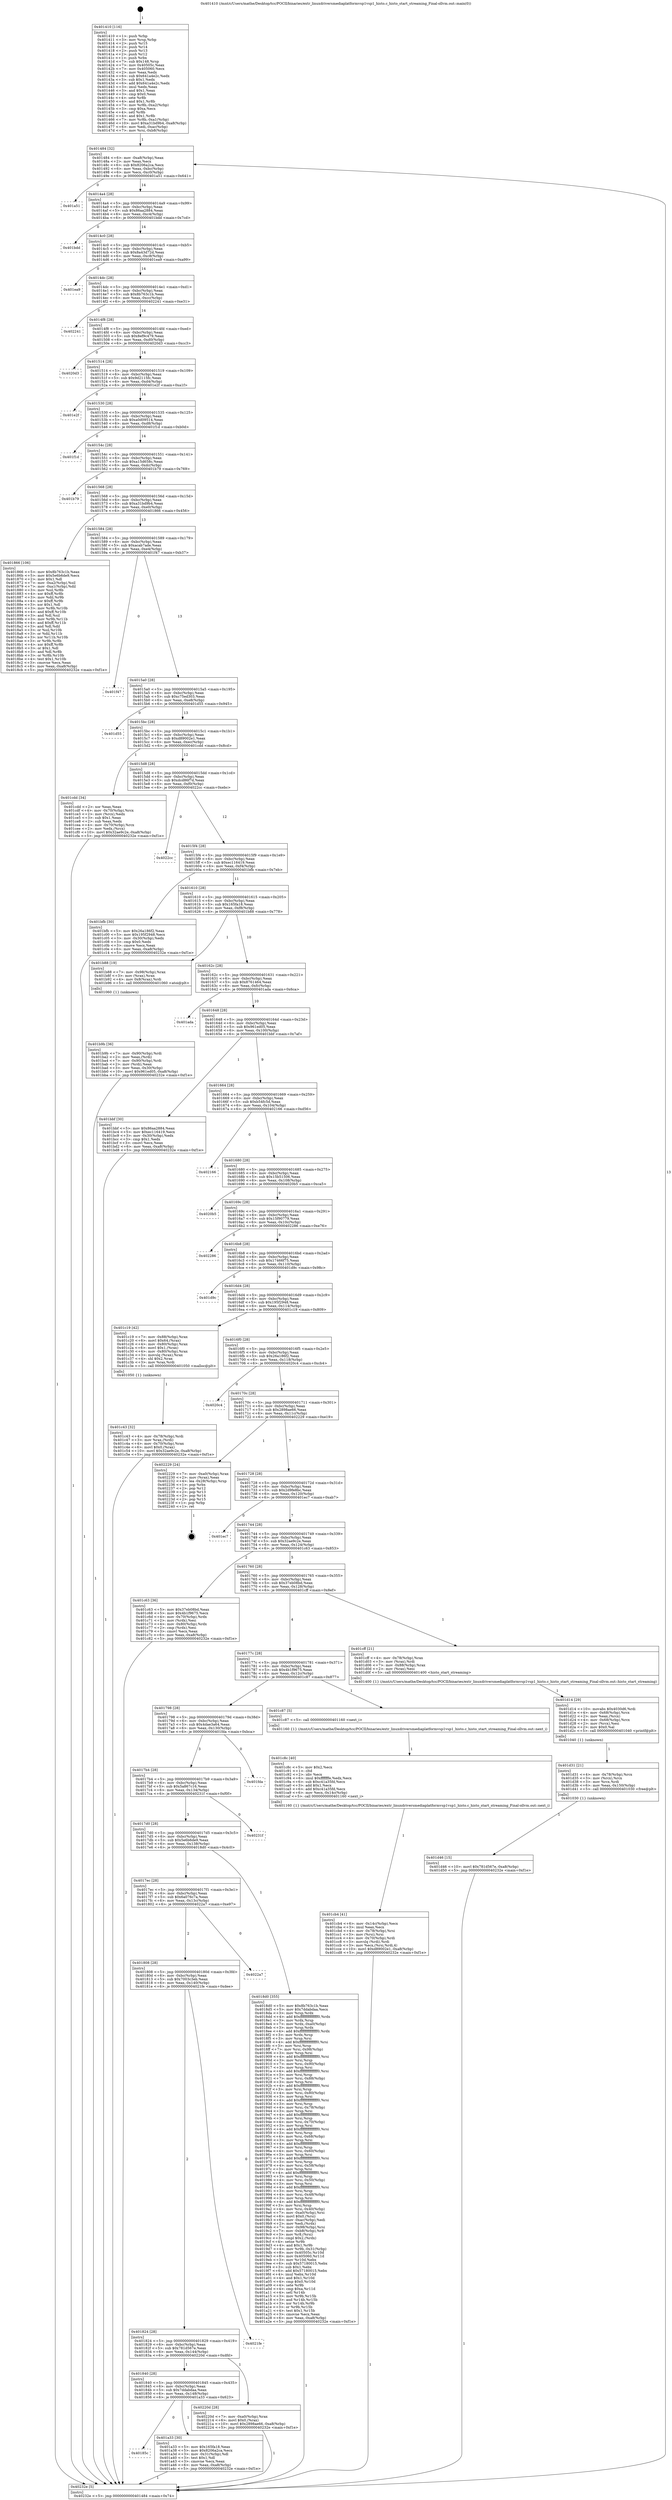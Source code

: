 digraph "0x401410" {
  label = "0x401410 (/mnt/c/Users/mathe/Desktop/tcc/POCII/binaries/extr_linuxdriversmediaplatformvsp1vsp1_histo.c_histo_start_streaming_Final-ollvm.out::main(0))"
  labelloc = "t"
  node[shape=record]

  Entry [label="",width=0.3,height=0.3,shape=circle,fillcolor=black,style=filled]
  "0x401484" [label="{
     0x401484 [32]\l
     | [instrs]\l
     &nbsp;&nbsp;0x401484 \<+6\>: mov -0xa8(%rbp),%eax\l
     &nbsp;&nbsp;0x40148a \<+2\>: mov %eax,%ecx\l
     &nbsp;&nbsp;0x40148c \<+6\>: sub $0x8206a2ca,%ecx\l
     &nbsp;&nbsp;0x401492 \<+6\>: mov %eax,-0xbc(%rbp)\l
     &nbsp;&nbsp;0x401498 \<+6\>: mov %ecx,-0xc0(%rbp)\l
     &nbsp;&nbsp;0x40149e \<+6\>: je 0000000000401a51 \<main+0x641\>\l
  }"]
  "0x401a51" [label="{
     0x401a51\l
  }", style=dashed]
  "0x4014a4" [label="{
     0x4014a4 [28]\l
     | [instrs]\l
     &nbsp;&nbsp;0x4014a4 \<+5\>: jmp 00000000004014a9 \<main+0x99\>\l
     &nbsp;&nbsp;0x4014a9 \<+6\>: mov -0xbc(%rbp),%eax\l
     &nbsp;&nbsp;0x4014af \<+5\>: sub $0x86aa2884,%eax\l
     &nbsp;&nbsp;0x4014b4 \<+6\>: mov %eax,-0xc4(%rbp)\l
     &nbsp;&nbsp;0x4014ba \<+6\>: je 0000000000401bdd \<main+0x7cd\>\l
  }"]
  Exit [label="",width=0.3,height=0.3,shape=circle,fillcolor=black,style=filled,peripheries=2]
  "0x401bdd" [label="{
     0x401bdd\l
  }", style=dashed]
  "0x4014c0" [label="{
     0x4014c0 [28]\l
     | [instrs]\l
     &nbsp;&nbsp;0x4014c0 \<+5\>: jmp 00000000004014c5 \<main+0xb5\>\l
     &nbsp;&nbsp;0x4014c5 \<+6\>: mov -0xbc(%rbp),%eax\l
     &nbsp;&nbsp;0x4014cb \<+5\>: sub $0x8a43d72d,%eax\l
     &nbsp;&nbsp;0x4014d0 \<+6\>: mov %eax,-0xc8(%rbp)\l
     &nbsp;&nbsp;0x4014d6 \<+6\>: je 0000000000401ea9 \<main+0xa99\>\l
  }"]
  "0x401d46" [label="{
     0x401d46 [15]\l
     | [instrs]\l
     &nbsp;&nbsp;0x401d46 \<+10\>: movl $0x781d567e,-0xa8(%rbp)\l
     &nbsp;&nbsp;0x401d50 \<+5\>: jmp 000000000040232e \<main+0xf1e\>\l
  }"]
  "0x401ea9" [label="{
     0x401ea9\l
  }", style=dashed]
  "0x4014dc" [label="{
     0x4014dc [28]\l
     | [instrs]\l
     &nbsp;&nbsp;0x4014dc \<+5\>: jmp 00000000004014e1 \<main+0xd1\>\l
     &nbsp;&nbsp;0x4014e1 \<+6\>: mov -0xbc(%rbp),%eax\l
     &nbsp;&nbsp;0x4014e7 \<+5\>: sub $0x8b763c1b,%eax\l
     &nbsp;&nbsp;0x4014ec \<+6\>: mov %eax,-0xcc(%rbp)\l
     &nbsp;&nbsp;0x4014f2 \<+6\>: je 0000000000402241 \<main+0xe31\>\l
  }"]
  "0x401d31" [label="{
     0x401d31 [21]\l
     | [instrs]\l
     &nbsp;&nbsp;0x401d31 \<+4\>: mov -0x78(%rbp),%rcx\l
     &nbsp;&nbsp;0x401d35 \<+3\>: mov (%rcx),%rcx\l
     &nbsp;&nbsp;0x401d38 \<+3\>: mov %rcx,%rdi\l
     &nbsp;&nbsp;0x401d3b \<+6\>: mov %eax,-0x150(%rbp)\l
     &nbsp;&nbsp;0x401d41 \<+5\>: call 0000000000401030 \<free@plt\>\l
     | [calls]\l
     &nbsp;&nbsp;0x401030 \{1\} (unknown)\l
  }"]
  "0x402241" [label="{
     0x402241\l
  }", style=dashed]
  "0x4014f8" [label="{
     0x4014f8 [28]\l
     | [instrs]\l
     &nbsp;&nbsp;0x4014f8 \<+5\>: jmp 00000000004014fd \<main+0xed\>\l
     &nbsp;&nbsp;0x4014fd \<+6\>: mov -0xbc(%rbp),%eax\l
     &nbsp;&nbsp;0x401503 \<+5\>: sub $0x8ef9c479,%eax\l
     &nbsp;&nbsp;0x401508 \<+6\>: mov %eax,-0xd0(%rbp)\l
     &nbsp;&nbsp;0x40150e \<+6\>: je 00000000004020d3 \<main+0xcc3\>\l
  }"]
  "0x401d14" [label="{
     0x401d14 [29]\l
     | [instrs]\l
     &nbsp;&nbsp;0x401d14 \<+10\>: movabs $0x4030d6,%rdi\l
     &nbsp;&nbsp;0x401d1e \<+4\>: mov -0x68(%rbp),%rcx\l
     &nbsp;&nbsp;0x401d22 \<+2\>: mov %eax,(%rcx)\l
     &nbsp;&nbsp;0x401d24 \<+4\>: mov -0x68(%rbp),%rcx\l
     &nbsp;&nbsp;0x401d28 \<+2\>: mov (%rcx),%esi\l
     &nbsp;&nbsp;0x401d2a \<+2\>: mov $0x0,%al\l
     &nbsp;&nbsp;0x401d2c \<+5\>: call 0000000000401040 \<printf@plt\>\l
     | [calls]\l
     &nbsp;&nbsp;0x401040 \{1\} (unknown)\l
  }"]
  "0x4020d3" [label="{
     0x4020d3\l
  }", style=dashed]
  "0x401514" [label="{
     0x401514 [28]\l
     | [instrs]\l
     &nbsp;&nbsp;0x401514 \<+5\>: jmp 0000000000401519 \<main+0x109\>\l
     &nbsp;&nbsp;0x401519 \<+6\>: mov -0xbc(%rbp),%eax\l
     &nbsp;&nbsp;0x40151f \<+5\>: sub $0x9d2115fc,%eax\l
     &nbsp;&nbsp;0x401524 \<+6\>: mov %eax,-0xd4(%rbp)\l
     &nbsp;&nbsp;0x40152a \<+6\>: je 0000000000401e2f \<main+0xa1f\>\l
  }"]
  "0x401cb4" [label="{
     0x401cb4 [41]\l
     | [instrs]\l
     &nbsp;&nbsp;0x401cb4 \<+6\>: mov -0x14c(%rbp),%ecx\l
     &nbsp;&nbsp;0x401cba \<+3\>: imul %eax,%ecx\l
     &nbsp;&nbsp;0x401cbd \<+4\>: mov -0x78(%rbp),%rsi\l
     &nbsp;&nbsp;0x401cc1 \<+3\>: mov (%rsi),%rsi\l
     &nbsp;&nbsp;0x401cc4 \<+4\>: mov -0x70(%rbp),%rdi\l
     &nbsp;&nbsp;0x401cc8 \<+3\>: movslq (%rdi),%rdi\l
     &nbsp;&nbsp;0x401ccb \<+3\>: mov %ecx,(%rsi,%rdi,4)\l
     &nbsp;&nbsp;0x401cce \<+10\>: movl $0xd89002e1,-0xa8(%rbp)\l
     &nbsp;&nbsp;0x401cd8 \<+5\>: jmp 000000000040232e \<main+0xf1e\>\l
  }"]
  "0x401e2f" [label="{
     0x401e2f\l
  }", style=dashed]
  "0x401530" [label="{
     0x401530 [28]\l
     | [instrs]\l
     &nbsp;&nbsp;0x401530 \<+5\>: jmp 0000000000401535 \<main+0x125\>\l
     &nbsp;&nbsp;0x401535 \<+6\>: mov -0xbc(%rbp),%eax\l
     &nbsp;&nbsp;0x40153b \<+5\>: sub $0xa0d09514,%eax\l
     &nbsp;&nbsp;0x401540 \<+6\>: mov %eax,-0xd8(%rbp)\l
     &nbsp;&nbsp;0x401546 \<+6\>: je 0000000000401f1d \<main+0xb0d\>\l
  }"]
  "0x401c8c" [label="{
     0x401c8c [40]\l
     | [instrs]\l
     &nbsp;&nbsp;0x401c8c \<+5\>: mov $0x2,%ecx\l
     &nbsp;&nbsp;0x401c91 \<+1\>: cltd\l
     &nbsp;&nbsp;0x401c92 \<+2\>: idiv %ecx\l
     &nbsp;&nbsp;0x401c94 \<+6\>: imul $0xfffffffe,%edx,%ecx\l
     &nbsp;&nbsp;0x401c9a \<+6\>: sub $0xc41a35fd,%ecx\l
     &nbsp;&nbsp;0x401ca0 \<+3\>: add $0x1,%ecx\l
     &nbsp;&nbsp;0x401ca3 \<+6\>: add $0xc41a35fd,%ecx\l
     &nbsp;&nbsp;0x401ca9 \<+6\>: mov %ecx,-0x14c(%rbp)\l
     &nbsp;&nbsp;0x401caf \<+5\>: call 0000000000401160 \<next_i\>\l
     | [calls]\l
     &nbsp;&nbsp;0x401160 \{1\} (/mnt/c/Users/mathe/Desktop/tcc/POCII/binaries/extr_linuxdriversmediaplatformvsp1vsp1_histo.c_histo_start_streaming_Final-ollvm.out::next_i)\l
  }"]
  "0x401f1d" [label="{
     0x401f1d\l
  }", style=dashed]
  "0x40154c" [label="{
     0x40154c [28]\l
     | [instrs]\l
     &nbsp;&nbsp;0x40154c \<+5\>: jmp 0000000000401551 \<main+0x141\>\l
     &nbsp;&nbsp;0x401551 \<+6\>: mov -0xbc(%rbp),%eax\l
     &nbsp;&nbsp;0x401557 \<+5\>: sub $0xa15d658c,%eax\l
     &nbsp;&nbsp;0x40155c \<+6\>: mov %eax,-0xdc(%rbp)\l
     &nbsp;&nbsp;0x401562 \<+6\>: je 0000000000401b79 \<main+0x769\>\l
  }"]
  "0x401c43" [label="{
     0x401c43 [32]\l
     | [instrs]\l
     &nbsp;&nbsp;0x401c43 \<+4\>: mov -0x78(%rbp),%rdi\l
     &nbsp;&nbsp;0x401c47 \<+3\>: mov %rax,(%rdi)\l
     &nbsp;&nbsp;0x401c4a \<+4\>: mov -0x70(%rbp),%rax\l
     &nbsp;&nbsp;0x401c4e \<+6\>: movl $0x0,(%rax)\l
     &nbsp;&nbsp;0x401c54 \<+10\>: movl $0x32ae9c2e,-0xa8(%rbp)\l
     &nbsp;&nbsp;0x401c5e \<+5\>: jmp 000000000040232e \<main+0xf1e\>\l
  }"]
  "0x401b79" [label="{
     0x401b79\l
  }", style=dashed]
  "0x401568" [label="{
     0x401568 [28]\l
     | [instrs]\l
     &nbsp;&nbsp;0x401568 \<+5\>: jmp 000000000040156d \<main+0x15d\>\l
     &nbsp;&nbsp;0x40156d \<+6\>: mov -0xbc(%rbp),%eax\l
     &nbsp;&nbsp;0x401573 \<+5\>: sub $0xa31bd9b4,%eax\l
     &nbsp;&nbsp;0x401578 \<+6\>: mov %eax,-0xe0(%rbp)\l
     &nbsp;&nbsp;0x40157e \<+6\>: je 0000000000401866 \<main+0x456\>\l
  }"]
  "0x401b9b" [label="{
     0x401b9b [36]\l
     | [instrs]\l
     &nbsp;&nbsp;0x401b9b \<+7\>: mov -0x90(%rbp),%rdi\l
     &nbsp;&nbsp;0x401ba2 \<+2\>: mov %eax,(%rdi)\l
     &nbsp;&nbsp;0x401ba4 \<+7\>: mov -0x90(%rbp),%rdi\l
     &nbsp;&nbsp;0x401bab \<+2\>: mov (%rdi),%eax\l
     &nbsp;&nbsp;0x401bad \<+3\>: mov %eax,-0x30(%rbp)\l
     &nbsp;&nbsp;0x401bb0 \<+10\>: movl $0x961ed05,-0xa8(%rbp)\l
     &nbsp;&nbsp;0x401bba \<+5\>: jmp 000000000040232e \<main+0xf1e\>\l
  }"]
  "0x401866" [label="{
     0x401866 [106]\l
     | [instrs]\l
     &nbsp;&nbsp;0x401866 \<+5\>: mov $0x8b763c1b,%eax\l
     &nbsp;&nbsp;0x40186b \<+5\>: mov $0x5e6b6de9,%ecx\l
     &nbsp;&nbsp;0x401870 \<+2\>: mov $0x1,%dl\l
     &nbsp;&nbsp;0x401872 \<+7\>: mov -0xa2(%rbp),%sil\l
     &nbsp;&nbsp;0x401879 \<+7\>: mov -0xa1(%rbp),%dil\l
     &nbsp;&nbsp;0x401880 \<+3\>: mov %sil,%r8b\l
     &nbsp;&nbsp;0x401883 \<+4\>: xor $0xff,%r8b\l
     &nbsp;&nbsp;0x401887 \<+3\>: mov %dil,%r9b\l
     &nbsp;&nbsp;0x40188a \<+4\>: xor $0xff,%r9b\l
     &nbsp;&nbsp;0x40188e \<+3\>: xor $0x1,%dl\l
     &nbsp;&nbsp;0x401891 \<+3\>: mov %r8b,%r10b\l
     &nbsp;&nbsp;0x401894 \<+4\>: and $0xff,%r10b\l
     &nbsp;&nbsp;0x401898 \<+3\>: and %dl,%sil\l
     &nbsp;&nbsp;0x40189b \<+3\>: mov %r9b,%r11b\l
     &nbsp;&nbsp;0x40189e \<+4\>: and $0xff,%r11b\l
     &nbsp;&nbsp;0x4018a2 \<+3\>: and %dl,%dil\l
     &nbsp;&nbsp;0x4018a5 \<+3\>: or %sil,%r10b\l
     &nbsp;&nbsp;0x4018a8 \<+3\>: or %dil,%r11b\l
     &nbsp;&nbsp;0x4018ab \<+3\>: xor %r11b,%r10b\l
     &nbsp;&nbsp;0x4018ae \<+3\>: or %r9b,%r8b\l
     &nbsp;&nbsp;0x4018b1 \<+4\>: xor $0xff,%r8b\l
     &nbsp;&nbsp;0x4018b5 \<+3\>: or $0x1,%dl\l
     &nbsp;&nbsp;0x4018b8 \<+3\>: and %dl,%r8b\l
     &nbsp;&nbsp;0x4018bb \<+3\>: or %r8b,%r10b\l
     &nbsp;&nbsp;0x4018be \<+4\>: test $0x1,%r10b\l
     &nbsp;&nbsp;0x4018c2 \<+3\>: cmovne %ecx,%eax\l
     &nbsp;&nbsp;0x4018c5 \<+6\>: mov %eax,-0xa8(%rbp)\l
     &nbsp;&nbsp;0x4018cb \<+5\>: jmp 000000000040232e \<main+0xf1e\>\l
  }"]
  "0x401584" [label="{
     0x401584 [28]\l
     | [instrs]\l
     &nbsp;&nbsp;0x401584 \<+5\>: jmp 0000000000401589 \<main+0x179\>\l
     &nbsp;&nbsp;0x401589 \<+6\>: mov -0xbc(%rbp),%eax\l
     &nbsp;&nbsp;0x40158f \<+5\>: sub $0xacab7ade,%eax\l
     &nbsp;&nbsp;0x401594 \<+6\>: mov %eax,-0xe4(%rbp)\l
     &nbsp;&nbsp;0x40159a \<+6\>: je 0000000000401f47 \<main+0xb37\>\l
  }"]
  "0x40232e" [label="{
     0x40232e [5]\l
     | [instrs]\l
     &nbsp;&nbsp;0x40232e \<+5\>: jmp 0000000000401484 \<main+0x74\>\l
  }"]
  "0x401410" [label="{
     0x401410 [116]\l
     | [instrs]\l
     &nbsp;&nbsp;0x401410 \<+1\>: push %rbp\l
     &nbsp;&nbsp;0x401411 \<+3\>: mov %rsp,%rbp\l
     &nbsp;&nbsp;0x401414 \<+2\>: push %r15\l
     &nbsp;&nbsp;0x401416 \<+2\>: push %r14\l
     &nbsp;&nbsp;0x401418 \<+2\>: push %r13\l
     &nbsp;&nbsp;0x40141a \<+2\>: push %r12\l
     &nbsp;&nbsp;0x40141c \<+1\>: push %rbx\l
     &nbsp;&nbsp;0x40141d \<+7\>: sub $0x148,%rsp\l
     &nbsp;&nbsp;0x401424 \<+7\>: mov 0x40505c,%eax\l
     &nbsp;&nbsp;0x40142b \<+7\>: mov 0x405060,%ecx\l
     &nbsp;&nbsp;0x401432 \<+2\>: mov %eax,%edx\l
     &nbsp;&nbsp;0x401434 \<+6\>: sub $0x641a4e2c,%edx\l
     &nbsp;&nbsp;0x40143a \<+3\>: sub $0x1,%edx\l
     &nbsp;&nbsp;0x40143d \<+6\>: add $0x641a4e2c,%edx\l
     &nbsp;&nbsp;0x401443 \<+3\>: imul %edx,%eax\l
     &nbsp;&nbsp;0x401446 \<+3\>: and $0x1,%eax\l
     &nbsp;&nbsp;0x401449 \<+3\>: cmp $0x0,%eax\l
     &nbsp;&nbsp;0x40144c \<+4\>: sete %r8b\l
     &nbsp;&nbsp;0x401450 \<+4\>: and $0x1,%r8b\l
     &nbsp;&nbsp;0x401454 \<+7\>: mov %r8b,-0xa2(%rbp)\l
     &nbsp;&nbsp;0x40145b \<+3\>: cmp $0xa,%ecx\l
     &nbsp;&nbsp;0x40145e \<+4\>: setl %r8b\l
     &nbsp;&nbsp;0x401462 \<+4\>: and $0x1,%r8b\l
     &nbsp;&nbsp;0x401466 \<+7\>: mov %r8b,-0xa1(%rbp)\l
     &nbsp;&nbsp;0x40146d \<+10\>: movl $0xa31bd9b4,-0xa8(%rbp)\l
     &nbsp;&nbsp;0x401477 \<+6\>: mov %edi,-0xac(%rbp)\l
     &nbsp;&nbsp;0x40147d \<+7\>: mov %rsi,-0xb8(%rbp)\l
  }"]
  "0x40185c" [label="{
     0x40185c\l
  }", style=dashed]
  "0x401f47" [label="{
     0x401f47\l
  }", style=dashed]
  "0x4015a0" [label="{
     0x4015a0 [28]\l
     | [instrs]\l
     &nbsp;&nbsp;0x4015a0 \<+5\>: jmp 00000000004015a5 \<main+0x195\>\l
     &nbsp;&nbsp;0x4015a5 \<+6\>: mov -0xbc(%rbp),%eax\l
     &nbsp;&nbsp;0x4015ab \<+5\>: sub $0xc75ed303,%eax\l
     &nbsp;&nbsp;0x4015b0 \<+6\>: mov %eax,-0xe8(%rbp)\l
     &nbsp;&nbsp;0x4015b6 \<+6\>: je 0000000000401d55 \<main+0x945\>\l
  }"]
  "0x401a33" [label="{
     0x401a33 [30]\l
     | [instrs]\l
     &nbsp;&nbsp;0x401a33 \<+5\>: mov $0x165fa18,%eax\l
     &nbsp;&nbsp;0x401a38 \<+5\>: mov $0x8206a2ca,%ecx\l
     &nbsp;&nbsp;0x401a3d \<+3\>: mov -0x31(%rbp),%dl\l
     &nbsp;&nbsp;0x401a40 \<+3\>: test $0x1,%dl\l
     &nbsp;&nbsp;0x401a43 \<+3\>: cmovne %ecx,%eax\l
     &nbsp;&nbsp;0x401a46 \<+6\>: mov %eax,-0xa8(%rbp)\l
     &nbsp;&nbsp;0x401a4c \<+5\>: jmp 000000000040232e \<main+0xf1e\>\l
  }"]
  "0x401d55" [label="{
     0x401d55\l
  }", style=dashed]
  "0x4015bc" [label="{
     0x4015bc [28]\l
     | [instrs]\l
     &nbsp;&nbsp;0x4015bc \<+5\>: jmp 00000000004015c1 \<main+0x1b1\>\l
     &nbsp;&nbsp;0x4015c1 \<+6\>: mov -0xbc(%rbp),%eax\l
     &nbsp;&nbsp;0x4015c7 \<+5\>: sub $0xd89002e1,%eax\l
     &nbsp;&nbsp;0x4015cc \<+6\>: mov %eax,-0xec(%rbp)\l
     &nbsp;&nbsp;0x4015d2 \<+6\>: je 0000000000401cdd \<main+0x8cd\>\l
  }"]
  "0x401840" [label="{
     0x401840 [28]\l
     | [instrs]\l
     &nbsp;&nbsp;0x401840 \<+5\>: jmp 0000000000401845 \<main+0x435\>\l
     &nbsp;&nbsp;0x401845 \<+6\>: mov -0xbc(%rbp),%eax\l
     &nbsp;&nbsp;0x40184b \<+5\>: sub $0x7ddabdaa,%eax\l
     &nbsp;&nbsp;0x401850 \<+6\>: mov %eax,-0x148(%rbp)\l
     &nbsp;&nbsp;0x401856 \<+6\>: je 0000000000401a33 \<main+0x623\>\l
  }"]
  "0x401cdd" [label="{
     0x401cdd [34]\l
     | [instrs]\l
     &nbsp;&nbsp;0x401cdd \<+2\>: xor %eax,%eax\l
     &nbsp;&nbsp;0x401cdf \<+4\>: mov -0x70(%rbp),%rcx\l
     &nbsp;&nbsp;0x401ce3 \<+2\>: mov (%rcx),%edx\l
     &nbsp;&nbsp;0x401ce5 \<+3\>: sub $0x1,%eax\l
     &nbsp;&nbsp;0x401ce8 \<+2\>: sub %eax,%edx\l
     &nbsp;&nbsp;0x401cea \<+4\>: mov -0x70(%rbp),%rcx\l
     &nbsp;&nbsp;0x401cee \<+2\>: mov %edx,(%rcx)\l
     &nbsp;&nbsp;0x401cf0 \<+10\>: movl $0x32ae9c2e,-0xa8(%rbp)\l
     &nbsp;&nbsp;0x401cfa \<+5\>: jmp 000000000040232e \<main+0xf1e\>\l
  }"]
  "0x4015d8" [label="{
     0x4015d8 [28]\l
     | [instrs]\l
     &nbsp;&nbsp;0x4015d8 \<+5\>: jmp 00000000004015dd \<main+0x1cd\>\l
     &nbsp;&nbsp;0x4015dd \<+6\>: mov -0xbc(%rbp),%eax\l
     &nbsp;&nbsp;0x4015e3 \<+5\>: sub $0xdcd86f7d,%eax\l
     &nbsp;&nbsp;0x4015e8 \<+6\>: mov %eax,-0xf0(%rbp)\l
     &nbsp;&nbsp;0x4015ee \<+6\>: je 00000000004022cc \<main+0xebc\>\l
  }"]
  "0x40220d" [label="{
     0x40220d [28]\l
     | [instrs]\l
     &nbsp;&nbsp;0x40220d \<+7\>: mov -0xa0(%rbp),%rax\l
     &nbsp;&nbsp;0x402214 \<+6\>: movl $0x0,(%rax)\l
     &nbsp;&nbsp;0x40221a \<+10\>: movl $0x2898ae66,-0xa8(%rbp)\l
     &nbsp;&nbsp;0x402224 \<+5\>: jmp 000000000040232e \<main+0xf1e\>\l
  }"]
  "0x4022cc" [label="{
     0x4022cc\l
  }", style=dashed]
  "0x4015f4" [label="{
     0x4015f4 [28]\l
     | [instrs]\l
     &nbsp;&nbsp;0x4015f4 \<+5\>: jmp 00000000004015f9 \<main+0x1e9\>\l
     &nbsp;&nbsp;0x4015f9 \<+6\>: mov -0xbc(%rbp),%eax\l
     &nbsp;&nbsp;0x4015ff \<+5\>: sub $0xec116419,%eax\l
     &nbsp;&nbsp;0x401604 \<+6\>: mov %eax,-0xf4(%rbp)\l
     &nbsp;&nbsp;0x40160a \<+6\>: je 0000000000401bfb \<main+0x7eb\>\l
  }"]
  "0x401824" [label="{
     0x401824 [28]\l
     | [instrs]\l
     &nbsp;&nbsp;0x401824 \<+5\>: jmp 0000000000401829 \<main+0x419\>\l
     &nbsp;&nbsp;0x401829 \<+6\>: mov -0xbc(%rbp),%eax\l
     &nbsp;&nbsp;0x40182f \<+5\>: sub $0x781d567e,%eax\l
     &nbsp;&nbsp;0x401834 \<+6\>: mov %eax,-0x144(%rbp)\l
     &nbsp;&nbsp;0x40183a \<+6\>: je 000000000040220d \<main+0xdfd\>\l
  }"]
  "0x401bfb" [label="{
     0x401bfb [30]\l
     | [instrs]\l
     &nbsp;&nbsp;0x401bfb \<+5\>: mov $0x26a186f2,%eax\l
     &nbsp;&nbsp;0x401c00 \<+5\>: mov $0x195f2948,%ecx\l
     &nbsp;&nbsp;0x401c05 \<+3\>: mov -0x30(%rbp),%edx\l
     &nbsp;&nbsp;0x401c08 \<+3\>: cmp $0x0,%edx\l
     &nbsp;&nbsp;0x401c0b \<+3\>: cmove %ecx,%eax\l
     &nbsp;&nbsp;0x401c0e \<+6\>: mov %eax,-0xa8(%rbp)\l
     &nbsp;&nbsp;0x401c14 \<+5\>: jmp 000000000040232e \<main+0xf1e\>\l
  }"]
  "0x401610" [label="{
     0x401610 [28]\l
     | [instrs]\l
     &nbsp;&nbsp;0x401610 \<+5\>: jmp 0000000000401615 \<main+0x205\>\l
     &nbsp;&nbsp;0x401615 \<+6\>: mov -0xbc(%rbp),%eax\l
     &nbsp;&nbsp;0x40161b \<+5\>: sub $0x165fa18,%eax\l
     &nbsp;&nbsp;0x401620 \<+6\>: mov %eax,-0xf8(%rbp)\l
     &nbsp;&nbsp;0x401626 \<+6\>: je 0000000000401b88 \<main+0x778\>\l
  }"]
  "0x4021fe" [label="{
     0x4021fe\l
  }", style=dashed]
  "0x401b88" [label="{
     0x401b88 [19]\l
     | [instrs]\l
     &nbsp;&nbsp;0x401b88 \<+7\>: mov -0x98(%rbp),%rax\l
     &nbsp;&nbsp;0x401b8f \<+3\>: mov (%rax),%rax\l
     &nbsp;&nbsp;0x401b92 \<+4\>: mov 0x8(%rax),%rdi\l
     &nbsp;&nbsp;0x401b96 \<+5\>: call 0000000000401060 \<atoi@plt\>\l
     | [calls]\l
     &nbsp;&nbsp;0x401060 \{1\} (unknown)\l
  }"]
  "0x40162c" [label="{
     0x40162c [28]\l
     | [instrs]\l
     &nbsp;&nbsp;0x40162c \<+5\>: jmp 0000000000401631 \<main+0x221\>\l
     &nbsp;&nbsp;0x401631 \<+6\>: mov -0xbc(%rbp),%eax\l
     &nbsp;&nbsp;0x401637 \<+5\>: sub $0x8761464,%eax\l
     &nbsp;&nbsp;0x40163c \<+6\>: mov %eax,-0xfc(%rbp)\l
     &nbsp;&nbsp;0x401642 \<+6\>: je 0000000000401ada \<main+0x6ca\>\l
  }"]
  "0x401808" [label="{
     0x401808 [28]\l
     | [instrs]\l
     &nbsp;&nbsp;0x401808 \<+5\>: jmp 000000000040180d \<main+0x3fd\>\l
     &nbsp;&nbsp;0x40180d \<+6\>: mov -0xbc(%rbp),%eax\l
     &nbsp;&nbsp;0x401813 \<+5\>: sub $0x7003c3eb,%eax\l
     &nbsp;&nbsp;0x401818 \<+6\>: mov %eax,-0x140(%rbp)\l
     &nbsp;&nbsp;0x40181e \<+6\>: je 00000000004021fe \<main+0xdee\>\l
  }"]
  "0x401ada" [label="{
     0x401ada\l
  }", style=dashed]
  "0x401648" [label="{
     0x401648 [28]\l
     | [instrs]\l
     &nbsp;&nbsp;0x401648 \<+5\>: jmp 000000000040164d \<main+0x23d\>\l
     &nbsp;&nbsp;0x40164d \<+6\>: mov -0xbc(%rbp),%eax\l
     &nbsp;&nbsp;0x401653 \<+5\>: sub $0x961ed05,%eax\l
     &nbsp;&nbsp;0x401658 \<+6\>: mov %eax,-0x100(%rbp)\l
     &nbsp;&nbsp;0x40165e \<+6\>: je 0000000000401bbf \<main+0x7af\>\l
  }"]
  "0x4022a7" [label="{
     0x4022a7\l
  }", style=dashed]
  "0x401bbf" [label="{
     0x401bbf [30]\l
     | [instrs]\l
     &nbsp;&nbsp;0x401bbf \<+5\>: mov $0x86aa2884,%eax\l
     &nbsp;&nbsp;0x401bc4 \<+5\>: mov $0xec116419,%ecx\l
     &nbsp;&nbsp;0x401bc9 \<+3\>: mov -0x30(%rbp),%edx\l
     &nbsp;&nbsp;0x401bcc \<+3\>: cmp $0x1,%edx\l
     &nbsp;&nbsp;0x401bcf \<+3\>: cmovl %ecx,%eax\l
     &nbsp;&nbsp;0x401bd2 \<+6\>: mov %eax,-0xa8(%rbp)\l
     &nbsp;&nbsp;0x401bd8 \<+5\>: jmp 000000000040232e \<main+0xf1e\>\l
  }"]
  "0x401664" [label="{
     0x401664 [28]\l
     | [instrs]\l
     &nbsp;&nbsp;0x401664 \<+5\>: jmp 0000000000401669 \<main+0x259\>\l
     &nbsp;&nbsp;0x401669 \<+6\>: mov -0xbc(%rbp),%eax\l
     &nbsp;&nbsp;0x40166f \<+5\>: sub $0xb54fc5d,%eax\l
     &nbsp;&nbsp;0x401674 \<+6\>: mov %eax,-0x104(%rbp)\l
     &nbsp;&nbsp;0x40167a \<+6\>: je 0000000000402166 \<main+0xd56\>\l
  }"]
  "0x4017ec" [label="{
     0x4017ec [28]\l
     | [instrs]\l
     &nbsp;&nbsp;0x4017ec \<+5\>: jmp 00000000004017f1 \<main+0x3e1\>\l
     &nbsp;&nbsp;0x4017f1 \<+6\>: mov -0xbc(%rbp),%eax\l
     &nbsp;&nbsp;0x4017f7 \<+5\>: sub $0x6a076c7a,%eax\l
     &nbsp;&nbsp;0x4017fc \<+6\>: mov %eax,-0x13c(%rbp)\l
     &nbsp;&nbsp;0x401802 \<+6\>: je 00000000004022a7 \<main+0xe97\>\l
  }"]
  "0x402166" [label="{
     0x402166\l
  }", style=dashed]
  "0x401680" [label="{
     0x401680 [28]\l
     | [instrs]\l
     &nbsp;&nbsp;0x401680 \<+5\>: jmp 0000000000401685 \<main+0x275\>\l
     &nbsp;&nbsp;0x401685 \<+6\>: mov -0xbc(%rbp),%eax\l
     &nbsp;&nbsp;0x40168b \<+5\>: sub $0x15b51506,%eax\l
     &nbsp;&nbsp;0x401690 \<+6\>: mov %eax,-0x108(%rbp)\l
     &nbsp;&nbsp;0x401696 \<+6\>: je 00000000004020b5 \<main+0xca5\>\l
  }"]
  "0x4018d0" [label="{
     0x4018d0 [355]\l
     | [instrs]\l
     &nbsp;&nbsp;0x4018d0 \<+5\>: mov $0x8b763c1b,%eax\l
     &nbsp;&nbsp;0x4018d5 \<+5\>: mov $0x7ddabdaa,%ecx\l
     &nbsp;&nbsp;0x4018da \<+3\>: mov %rsp,%rdx\l
     &nbsp;&nbsp;0x4018dd \<+4\>: add $0xfffffffffffffff0,%rdx\l
     &nbsp;&nbsp;0x4018e1 \<+3\>: mov %rdx,%rsp\l
     &nbsp;&nbsp;0x4018e4 \<+7\>: mov %rdx,-0xa0(%rbp)\l
     &nbsp;&nbsp;0x4018eb \<+3\>: mov %rsp,%rdx\l
     &nbsp;&nbsp;0x4018ee \<+4\>: add $0xfffffffffffffff0,%rdx\l
     &nbsp;&nbsp;0x4018f2 \<+3\>: mov %rdx,%rsp\l
     &nbsp;&nbsp;0x4018f5 \<+3\>: mov %rsp,%rsi\l
     &nbsp;&nbsp;0x4018f8 \<+4\>: add $0xfffffffffffffff0,%rsi\l
     &nbsp;&nbsp;0x4018fc \<+3\>: mov %rsi,%rsp\l
     &nbsp;&nbsp;0x4018ff \<+7\>: mov %rsi,-0x98(%rbp)\l
     &nbsp;&nbsp;0x401906 \<+3\>: mov %rsp,%rsi\l
     &nbsp;&nbsp;0x401909 \<+4\>: add $0xfffffffffffffff0,%rsi\l
     &nbsp;&nbsp;0x40190d \<+3\>: mov %rsi,%rsp\l
     &nbsp;&nbsp;0x401910 \<+7\>: mov %rsi,-0x90(%rbp)\l
     &nbsp;&nbsp;0x401917 \<+3\>: mov %rsp,%rsi\l
     &nbsp;&nbsp;0x40191a \<+4\>: add $0xfffffffffffffff0,%rsi\l
     &nbsp;&nbsp;0x40191e \<+3\>: mov %rsi,%rsp\l
     &nbsp;&nbsp;0x401921 \<+7\>: mov %rsi,-0x88(%rbp)\l
     &nbsp;&nbsp;0x401928 \<+3\>: mov %rsp,%rsi\l
     &nbsp;&nbsp;0x40192b \<+4\>: add $0xfffffffffffffff0,%rsi\l
     &nbsp;&nbsp;0x40192f \<+3\>: mov %rsi,%rsp\l
     &nbsp;&nbsp;0x401932 \<+4\>: mov %rsi,-0x80(%rbp)\l
     &nbsp;&nbsp;0x401936 \<+3\>: mov %rsp,%rsi\l
     &nbsp;&nbsp;0x401939 \<+4\>: add $0xfffffffffffffff0,%rsi\l
     &nbsp;&nbsp;0x40193d \<+3\>: mov %rsi,%rsp\l
     &nbsp;&nbsp;0x401940 \<+4\>: mov %rsi,-0x78(%rbp)\l
     &nbsp;&nbsp;0x401944 \<+3\>: mov %rsp,%rsi\l
     &nbsp;&nbsp;0x401947 \<+4\>: add $0xfffffffffffffff0,%rsi\l
     &nbsp;&nbsp;0x40194b \<+3\>: mov %rsi,%rsp\l
     &nbsp;&nbsp;0x40194e \<+4\>: mov %rsi,-0x70(%rbp)\l
     &nbsp;&nbsp;0x401952 \<+3\>: mov %rsp,%rsi\l
     &nbsp;&nbsp;0x401955 \<+4\>: add $0xfffffffffffffff0,%rsi\l
     &nbsp;&nbsp;0x401959 \<+3\>: mov %rsi,%rsp\l
     &nbsp;&nbsp;0x40195c \<+4\>: mov %rsi,-0x68(%rbp)\l
     &nbsp;&nbsp;0x401960 \<+3\>: mov %rsp,%rsi\l
     &nbsp;&nbsp;0x401963 \<+4\>: add $0xfffffffffffffff0,%rsi\l
     &nbsp;&nbsp;0x401967 \<+3\>: mov %rsi,%rsp\l
     &nbsp;&nbsp;0x40196a \<+4\>: mov %rsi,-0x60(%rbp)\l
     &nbsp;&nbsp;0x40196e \<+3\>: mov %rsp,%rsi\l
     &nbsp;&nbsp;0x401971 \<+4\>: add $0xfffffffffffffff0,%rsi\l
     &nbsp;&nbsp;0x401975 \<+3\>: mov %rsi,%rsp\l
     &nbsp;&nbsp;0x401978 \<+4\>: mov %rsi,-0x58(%rbp)\l
     &nbsp;&nbsp;0x40197c \<+3\>: mov %rsp,%rsi\l
     &nbsp;&nbsp;0x40197f \<+4\>: add $0xfffffffffffffff0,%rsi\l
     &nbsp;&nbsp;0x401983 \<+3\>: mov %rsi,%rsp\l
     &nbsp;&nbsp;0x401986 \<+4\>: mov %rsi,-0x50(%rbp)\l
     &nbsp;&nbsp;0x40198a \<+3\>: mov %rsp,%rsi\l
     &nbsp;&nbsp;0x40198d \<+4\>: add $0xfffffffffffffff0,%rsi\l
     &nbsp;&nbsp;0x401991 \<+3\>: mov %rsi,%rsp\l
     &nbsp;&nbsp;0x401994 \<+4\>: mov %rsi,-0x48(%rbp)\l
     &nbsp;&nbsp;0x401998 \<+3\>: mov %rsp,%rsi\l
     &nbsp;&nbsp;0x40199b \<+4\>: add $0xfffffffffffffff0,%rsi\l
     &nbsp;&nbsp;0x40199f \<+3\>: mov %rsi,%rsp\l
     &nbsp;&nbsp;0x4019a2 \<+4\>: mov %rsi,-0x40(%rbp)\l
     &nbsp;&nbsp;0x4019a6 \<+7\>: mov -0xa0(%rbp),%rsi\l
     &nbsp;&nbsp;0x4019ad \<+6\>: movl $0x0,(%rsi)\l
     &nbsp;&nbsp;0x4019b3 \<+6\>: mov -0xac(%rbp),%edi\l
     &nbsp;&nbsp;0x4019b9 \<+2\>: mov %edi,(%rdx)\l
     &nbsp;&nbsp;0x4019bb \<+7\>: mov -0x98(%rbp),%rsi\l
     &nbsp;&nbsp;0x4019c2 \<+7\>: mov -0xb8(%rbp),%r8\l
     &nbsp;&nbsp;0x4019c9 \<+3\>: mov %r8,(%rsi)\l
     &nbsp;&nbsp;0x4019cc \<+3\>: cmpl $0x2,(%rdx)\l
     &nbsp;&nbsp;0x4019cf \<+4\>: setne %r9b\l
     &nbsp;&nbsp;0x4019d3 \<+4\>: and $0x1,%r9b\l
     &nbsp;&nbsp;0x4019d7 \<+4\>: mov %r9b,-0x31(%rbp)\l
     &nbsp;&nbsp;0x4019db \<+8\>: mov 0x40505c,%r10d\l
     &nbsp;&nbsp;0x4019e3 \<+8\>: mov 0x405060,%r11d\l
     &nbsp;&nbsp;0x4019eb \<+3\>: mov %r10d,%ebx\l
     &nbsp;&nbsp;0x4019ee \<+6\>: sub $0x57180015,%ebx\l
     &nbsp;&nbsp;0x4019f4 \<+3\>: sub $0x1,%ebx\l
     &nbsp;&nbsp;0x4019f7 \<+6\>: add $0x57180015,%ebx\l
     &nbsp;&nbsp;0x4019fd \<+4\>: imul %ebx,%r10d\l
     &nbsp;&nbsp;0x401a01 \<+4\>: and $0x1,%r10d\l
     &nbsp;&nbsp;0x401a05 \<+4\>: cmp $0x0,%r10d\l
     &nbsp;&nbsp;0x401a09 \<+4\>: sete %r9b\l
     &nbsp;&nbsp;0x401a0d \<+4\>: cmp $0xa,%r11d\l
     &nbsp;&nbsp;0x401a11 \<+4\>: setl %r14b\l
     &nbsp;&nbsp;0x401a15 \<+3\>: mov %r9b,%r15b\l
     &nbsp;&nbsp;0x401a18 \<+3\>: and %r14b,%r15b\l
     &nbsp;&nbsp;0x401a1b \<+3\>: xor %r14b,%r9b\l
     &nbsp;&nbsp;0x401a1e \<+3\>: or %r9b,%r15b\l
     &nbsp;&nbsp;0x401a21 \<+4\>: test $0x1,%r15b\l
     &nbsp;&nbsp;0x401a25 \<+3\>: cmovne %ecx,%eax\l
     &nbsp;&nbsp;0x401a28 \<+6\>: mov %eax,-0xa8(%rbp)\l
     &nbsp;&nbsp;0x401a2e \<+5\>: jmp 000000000040232e \<main+0xf1e\>\l
  }"]
  "0x4020b5" [label="{
     0x4020b5\l
  }", style=dashed]
  "0x40169c" [label="{
     0x40169c [28]\l
     | [instrs]\l
     &nbsp;&nbsp;0x40169c \<+5\>: jmp 00000000004016a1 \<main+0x291\>\l
     &nbsp;&nbsp;0x4016a1 \<+6\>: mov -0xbc(%rbp),%eax\l
     &nbsp;&nbsp;0x4016a7 \<+5\>: sub $0x15f90779,%eax\l
     &nbsp;&nbsp;0x4016ac \<+6\>: mov %eax,-0x10c(%rbp)\l
     &nbsp;&nbsp;0x4016b2 \<+6\>: je 0000000000402286 \<main+0xe76\>\l
  }"]
  "0x4017d0" [label="{
     0x4017d0 [28]\l
     | [instrs]\l
     &nbsp;&nbsp;0x4017d0 \<+5\>: jmp 00000000004017d5 \<main+0x3c5\>\l
     &nbsp;&nbsp;0x4017d5 \<+6\>: mov -0xbc(%rbp),%eax\l
     &nbsp;&nbsp;0x4017db \<+5\>: sub $0x5e6b6de9,%eax\l
     &nbsp;&nbsp;0x4017e0 \<+6\>: mov %eax,-0x138(%rbp)\l
     &nbsp;&nbsp;0x4017e6 \<+6\>: je 00000000004018d0 \<main+0x4c0\>\l
  }"]
  "0x402286" [label="{
     0x402286\l
  }", style=dashed]
  "0x4016b8" [label="{
     0x4016b8 [28]\l
     | [instrs]\l
     &nbsp;&nbsp;0x4016b8 \<+5\>: jmp 00000000004016bd \<main+0x2ad\>\l
     &nbsp;&nbsp;0x4016bd \<+6\>: mov -0xbc(%rbp),%eax\l
     &nbsp;&nbsp;0x4016c3 \<+5\>: sub $0x17466f75,%eax\l
     &nbsp;&nbsp;0x4016c8 \<+6\>: mov %eax,-0x110(%rbp)\l
     &nbsp;&nbsp;0x4016ce \<+6\>: je 0000000000401d9c \<main+0x98c\>\l
  }"]
  "0x40231f" [label="{
     0x40231f\l
  }", style=dashed]
  "0x401d9c" [label="{
     0x401d9c\l
  }", style=dashed]
  "0x4016d4" [label="{
     0x4016d4 [28]\l
     | [instrs]\l
     &nbsp;&nbsp;0x4016d4 \<+5\>: jmp 00000000004016d9 \<main+0x2c9\>\l
     &nbsp;&nbsp;0x4016d9 \<+6\>: mov -0xbc(%rbp),%eax\l
     &nbsp;&nbsp;0x4016df \<+5\>: sub $0x195f2948,%eax\l
     &nbsp;&nbsp;0x4016e4 \<+6\>: mov %eax,-0x114(%rbp)\l
     &nbsp;&nbsp;0x4016ea \<+6\>: je 0000000000401c19 \<main+0x809\>\l
  }"]
  "0x4017b4" [label="{
     0x4017b4 [28]\l
     | [instrs]\l
     &nbsp;&nbsp;0x4017b4 \<+5\>: jmp 00000000004017b9 \<main+0x3a9\>\l
     &nbsp;&nbsp;0x4017b9 \<+6\>: mov -0xbc(%rbp),%eax\l
     &nbsp;&nbsp;0x4017bf \<+5\>: sub $0x5a867c16,%eax\l
     &nbsp;&nbsp;0x4017c4 \<+6\>: mov %eax,-0x134(%rbp)\l
     &nbsp;&nbsp;0x4017ca \<+6\>: je 000000000040231f \<main+0xf0f\>\l
  }"]
  "0x401c19" [label="{
     0x401c19 [42]\l
     | [instrs]\l
     &nbsp;&nbsp;0x401c19 \<+7\>: mov -0x88(%rbp),%rax\l
     &nbsp;&nbsp;0x401c20 \<+6\>: movl $0x64,(%rax)\l
     &nbsp;&nbsp;0x401c26 \<+4\>: mov -0x80(%rbp),%rax\l
     &nbsp;&nbsp;0x401c2a \<+6\>: movl $0x1,(%rax)\l
     &nbsp;&nbsp;0x401c30 \<+4\>: mov -0x80(%rbp),%rax\l
     &nbsp;&nbsp;0x401c34 \<+3\>: movslq (%rax),%rax\l
     &nbsp;&nbsp;0x401c37 \<+4\>: shl $0x2,%rax\l
     &nbsp;&nbsp;0x401c3b \<+3\>: mov %rax,%rdi\l
     &nbsp;&nbsp;0x401c3e \<+5\>: call 0000000000401050 \<malloc@plt\>\l
     | [calls]\l
     &nbsp;&nbsp;0x401050 \{1\} (unknown)\l
  }"]
  "0x4016f0" [label="{
     0x4016f0 [28]\l
     | [instrs]\l
     &nbsp;&nbsp;0x4016f0 \<+5\>: jmp 00000000004016f5 \<main+0x2e5\>\l
     &nbsp;&nbsp;0x4016f5 \<+6\>: mov -0xbc(%rbp),%eax\l
     &nbsp;&nbsp;0x4016fb \<+5\>: sub $0x26a186f2,%eax\l
     &nbsp;&nbsp;0x401700 \<+6\>: mov %eax,-0x118(%rbp)\l
     &nbsp;&nbsp;0x401706 \<+6\>: je 00000000004020c4 \<main+0xcb4\>\l
  }"]
  "0x401fda" [label="{
     0x401fda\l
  }", style=dashed]
  "0x4020c4" [label="{
     0x4020c4\l
  }", style=dashed]
  "0x40170c" [label="{
     0x40170c [28]\l
     | [instrs]\l
     &nbsp;&nbsp;0x40170c \<+5\>: jmp 0000000000401711 \<main+0x301\>\l
     &nbsp;&nbsp;0x401711 \<+6\>: mov -0xbc(%rbp),%eax\l
     &nbsp;&nbsp;0x401717 \<+5\>: sub $0x2898ae66,%eax\l
     &nbsp;&nbsp;0x40171c \<+6\>: mov %eax,-0x11c(%rbp)\l
     &nbsp;&nbsp;0x401722 \<+6\>: je 0000000000402229 \<main+0xe19\>\l
  }"]
  "0x401798" [label="{
     0x401798 [28]\l
     | [instrs]\l
     &nbsp;&nbsp;0x401798 \<+5\>: jmp 000000000040179d \<main+0x38d\>\l
     &nbsp;&nbsp;0x40179d \<+6\>: mov -0xbc(%rbp),%eax\l
     &nbsp;&nbsp;0x4017a3 \<+5\>: sub $0x4dae3a64,%eax\l
     &nbsp;&nbsp;0x4017a8 \<+6\>: mov %eax,-0x130(%rbp)\l
     &nbsp;&nbsp;0x4017ae \<+6\>: je 0000000000401fda \<main+0xbca\>\l
  }"]
  "0x402229" [label="{
     0x402229 [24]\l
     | [instrs]\l
     &nbsp;&nbsp;0x402229 \<+7\>: mov -0xa0(%rbp),%rax\l
     &nbsp;&nbsp;0x402230 \<+2\>: mov (%rax),%eax\l
     &nbsp;&nbsp;0x402232 \<+4\>: lea -0x28(%rbp),%rsp\l
     &nbsp;&nbsp;0x402236 \<+1\>: pop %rbx\l
     &nbsp;&nbsp;0x402237 \<+2\>: pop %r12\l
     &nbsp;&nbsp;0x402239 \<+2\>: pop %r13\l
     &nbsp;&nbsp;0x40223b \<+2\>: pop %r14\l
     &nbsp;&nbsp;0x40223d \<+2\>: pop %r15\l
     &nbsp;&nbsp;0x40223f \<+1\>: pop %rbp\l
     &nbsp;&nbsp;0x402240 \<+1\>: ret\l
  }"]
  "0x401728" [label="{
     0x401728 [28]\l
     | [instrs]\l
     &nbsp;&nbsp;0x401728 \<+5\>: jmp 000000000040172d \<main+0x31d\>\l
     &nbsp;&nbsp;0x40172d \<+6\>: mov -0xbc(%rbp),%eax\l
     &nbsp;&nbsp;0x401733 \<+5\>: sub $0x2d9fe8bc,%eax\l
     &nbsp;&nbsp;0x401738 \<+6\>: mov %eax,-0x120(%rbp)\l
     &nbsp;&nbsp;0x40173e \<+6\>: je 0000000000401ec7 \<main+0xab7\>\l
  }"]
  "0x401c87" [label="{
     0x401c87 [5]\l
     | [instrs]\l
     &nbsp;&nbsp;0x401c87 \<+5\>: call 0000000000401160 \<next_i\>\l
     | [calls]\l
     &nbsp;&nbsp;0x401160 \{1\} (/mnt/c/Users/mathe/Desktop/tcc/POCII/binaries/extr_linuxdriversmediaplatformvsp1vsp1_histo.c_histo_start_streaming_Final-ollvm.out::next_i)\l
  }"]
  "0x401ec7" [label="{
     0x401ec7\l
  }", style=dashed]
  "0x401744" [label="{
     0x401744 [28]\l
     | [instrs]\l
     &nbsp;&nbsp;0x401744 \<+5\>: jmp 0000000000401749 \<main+0x339\>\l
     &nbsp;&nbsp;0x401749 \<+6\>: mov -0xbc(%rbp),%eax\l
     &nbsp;&nbsp;0x40174f \<+5\>: sub $0x32ae9c2e,%eax\l
     &nbsp;&nbsp;0x401754 \<+6\>: mov %eax,-0x124(%rbp)\l
     &nbsp;&nbsp;0x40175a \<+6\>: je 0000000000401c63 \<main+0x853\>\l
  }"]
  "0x40177c" [label="{
     0x40177c [28]\l
     | [instrs]\l
     &nbsp;&nbsp;0x40177c \<+5\>: jmp 0000000000401781 \<main+0x371\>\l
     &nbsp;&nbsp;0x401781 \<+6\>: mov -0xbc(%rbp),%eax\l
     &nbsp;&nbsp;0x401787 \<+5\>: sub $0x4b1f9675,%eax\l
     &nbsp;&nbsp;0x40178c \<+6\>: mov %eax,-0x12c(%rbp)\l
     &nbsp;&nbsp;0x401792 \<+6\>: je 0000000000401c87 \<main+0x877\>\l
  }"]
  "0x401c63" [label="{
     0x401c63 [36]\l
     | [instrs]\l
     &nbsp;&nbsp;0x401c63 \<+5\>: mov $0x37eb08bd,%eax\l
     &nbsp;&nbsp;0x401c68 \<+5\>: mov $0x4b1f9675,%ecx\l
     &nbsp;&nbsp;0x401c6d \<+4\>: mov -0x70(%rbp),%rdx\l
     &nbsp;&nbsp;0x401c71 \<+2\>: mov (%rdx),%esi\l
     &nbsp;&nbsp;0x401c73 \<+4\>: mov -0x80(%rbp),%rdx\l
     &nbsp;&nbsp;0x401c77 \<+2\>: cmp (%rdx),%esi\l
     &nbsp;&nbsp;0x401c79 \<+3\>: cmovl %ecx,%eax\l
     &nbsp;&nbsp;0x401c7c \<+6\>: mov %eax,-0xa8(%rbp)\l
     &nbsp;&nbsp;0x401c82 \<+5\>: jmp 000000000040232e \<main+0xf1e\>\l
  }"]
  "0x401760" [label="{
     0x401760 [28]\l
     | [instrs]\l
     &nbsp;&nbsp;0x401760 \<+5\>: jmp 0000000000401765 \<main+0x355\>\l
     &nbsp;&nbsp;0x401765 \<+6\>: mov -0xbc(%rbp),%eax\l
     &nbsp;&nbsp;0x40176b \<+5\>: sub $0x37eb08bd,%eax\l
     &nbsp;&nbsp;0x401770 \<+6\>: mov %eax,-0x128(%rbp)\l
     &nbsp;&nbsp;0x401776 \<+6\>: je 0000000000401cff \<main+0x8ef\>\l
  }"]
  "0x401cff" [label="{
     0x401cff [21]\l
     | [instrs]\l
     &nbsp;&nbsp;0x401cff \<+4\>: mov -0x78(%rbp),%rax\l
     &nbsp;&nbsp;0x401d03 \<+3\>: mov (%rax),%rdi\l
     &nbsp;&nbsp;0x401d06 \<+7\>: mov -0x88(%rbp),%rax\l
     &nbsp;&nbsp;0x401d0d \<+2\>: mov (%rax),%esi\l
     &nbsp;&nbsp;0x401d0f \<+5\>: call 0000000000401400 \<histo_start_streaming\>\l
     | [calls]\l
     &nbsp;&nbsp;0x401400 \{1\} (/mnt/c/Users/mathe/Desktop/tcc/POCII/binaries/extr_linuxdriversmediaplatformvsp1vsp1_histo.c_histo_start_streaming_Final-ollvm.out::histo_start_streaming)\l
  }"]
  Entry -> "0x401410" [label=" 1"]
  "0x401484" -> "0x401a51" [label=" 0"]
  "0x401484" -> "0x4014a4" [label=" 14"]
  "0x402229" -> Exit [label=" 1"]
  "0x4014a4" -> "0x401bdd" [label=" 0"]
  "0x4014a4" -> "0x4014c0" [label=" 14"]
  "0x40220d" -> "0x40232e" [label=" 1"]
  "0x4014c0" -> "0x401ea9" [label=" 0"]
  "0x4014c0" -> "0x4014dc" [label=" 14"]
  "0x401d46" -> "0x40232e" [label=" 1"]
  "0x4014dc" -> "0x402241" [label=" 0"]
  "0x4014dc" -> "0x4014f8" [label=" 14"]
  "0x401d31" -> "0x401d46" [label=" 1"]
  "0x4014f8" -> "0x4020d3" [label=" 0"]
  "0x4014f8" -> "0x401514" [label=" 14"]
  "0x401d14" -> "0x401d31" [label=" 1"]
  "0x401514" -> "0x401e2f" [label=" 0"]
  "0x401514" -> "0x401530" [label=" 14"]
  "0x401cff" -> "0x401d14" [label=" 1"]
  "0x401530" -> "0x401f1d" [label=" 0"]
  "0x401530" -> "0x40154c" [label=" 14"]
  "0x401cdd" -> "0x40232e" [label=" 1"]
  "0x40154c" -> "0x401b79" [label=" 0"]
  "0x40154c" -> "0x401568" [label=" 14"]
  "0x401cb4" -> "0x40232e" [label=" 1"]
  "0x401568" -> "0x401866" [label=" 1"]
  "0x401568" -> "0x401584" [label=" 13"]
  "0x401866" -> "0x40232e" [label=" 1"]
  "0x401410" -> "0x401484" [label=" 1"]
  "0x40232e" -> "0x401484" [label=" 13"]
  "0x401c8c" -> "0x401cb4" [label=" 1"]
  "0x401584" -> "0x401f47" [label=" 0"]
  "0x401584" -> "0x4015a0" [label=" 13"]
  "0x401c87" -> "0x401c8c" [label=" 1"]
  "0x4015a0" -> "0x401d55" [label=" 0"]
  "0x4015a0" -> "0x4015bc" [label=" 13"]
  "0x401c63" -> "0x40232e" [label=" 2"]
  "0x4015bc" -> "0x401cdd" [label=" 1"]
  "0x4015bc" -> "0x4015d8" [label=" 12"]
  "0x401c19" -> "0x401c43" [label=" 1"]
  "0x4015d8" -> "0x4022cc" [label=" 0"]
  "0x4015d8" -> "0x4015f4" [label=" 12"]
  "0x401bfb" -> "0x40232e" [label=" 1"]
  "0x4015f4" -> "0x401bfb" [label=" 1"]
  "0x4015f4" -> "0x401610" [label=" 11"]
  "0x401b9b" -> "0x40232e" [label=" 1"]
  "0x401610" -> "0x401b88" [label=" 1"]
  "0x401610" -> "0x40162c" [label=" 10"]
  "0x401b88" -> "0x401b9b" [label=" 1"]
  "0x40162c" -> "0x401ada" [label=" 0"]
  "0x40162c" -> "0x401648" [label=" 10"]
  "0x401840" -> "0x40185c" [label=" 0"]
  "0x401648" -> "0x401bbf" [label=" 1"]
  "0x401648" -> "0x401664" [label=" 9"]
  "0x401840" -> "0x401a33" [label=" 1"]
  "0x401664" -> "0x402166" [label=" 0"]
  "0x401664" -> "0x401680" [label=" 9"]
  "0x401824" -> "0x40220d" [label=" 1"]
  "0x401680" -> "0x4020b5" [label=" 0"]
  "0x401680" -> "0x40169c" [label=" 9"]
  "0x401bbf" -> "0x40232e" [label=" 1"]
  "0x40169c" -> "0x402286" [label=" 0"]
  "0x40169c" -> "0x4016b8" [label=" 9"]
  "0x401808" -> "0x4021fe" [label=" 0"]
  "0x4016b8" -> "0x401d9c" [label=" 0"]
  "0x4016b8" -> "0x4016d4" [label=" 9"]
  "0x401a33" -> "0x40232e" [label=" 1"]
  "0x4016d4" -> "0x401c19" [label=" 1"]
  "0x4016d4" -> "0x4016f0" [label=" 8"]
  "0x4017ec" -> "0x4022a7" [label=" 0"]
  "0x4016f0" -> "0x4020c4" [label=" 0"]
  "0x4016f0" -> "0x40170c" [label=" 8"]
  "0x401c43" -> "0x40232e" [label=" 1"]
  "0x40170c" -> "0x402229" [label=" 1"]
  "0x40170c" -> "0x401728" [label=" 7"]
  "0x401824" -> "0x401840" [label=" 1"]
  "0x401728" -> "0x401ec7" [label=" 0"]
  "0x401728" -> "0x401744" [label=" 7"]
  "0x4017d0" -> "0x4017ec" [label=" 2"]
  "0x401744" -> "0x401c63" [label=" 2"]
  "0x401744" -> "0x401760" [label=" 5"]
  "0x401808" -> "0x401824" [label=" 2"]
  "0x401760" -> "0x401cff" [label=" 1"]
  "0x401760" -> "0x40177c" [label=" 4"]
  "0x4017d0" -> "0x4018d0" [label=" 1"]
  "0x40177c" -> "0x401c87" [label=" 1"]
  "0x40177c" -> "0x401798" [label=" 3"]
  "0x4018d0" -> "0x40232e" [label=" 1"]
  "0x401798" -> "0x401fda" [label=" 0"]
  "0x401798" -> "0x4017b4" [label=" 3"]
  "0x4017ec" -> "0x401808" [label=" 2"]
  "0x4017b4" -> "0x40231f" [label=" 0"]
  "0x4017b4" -> "0x4017d0" [label=" 3"]
}

